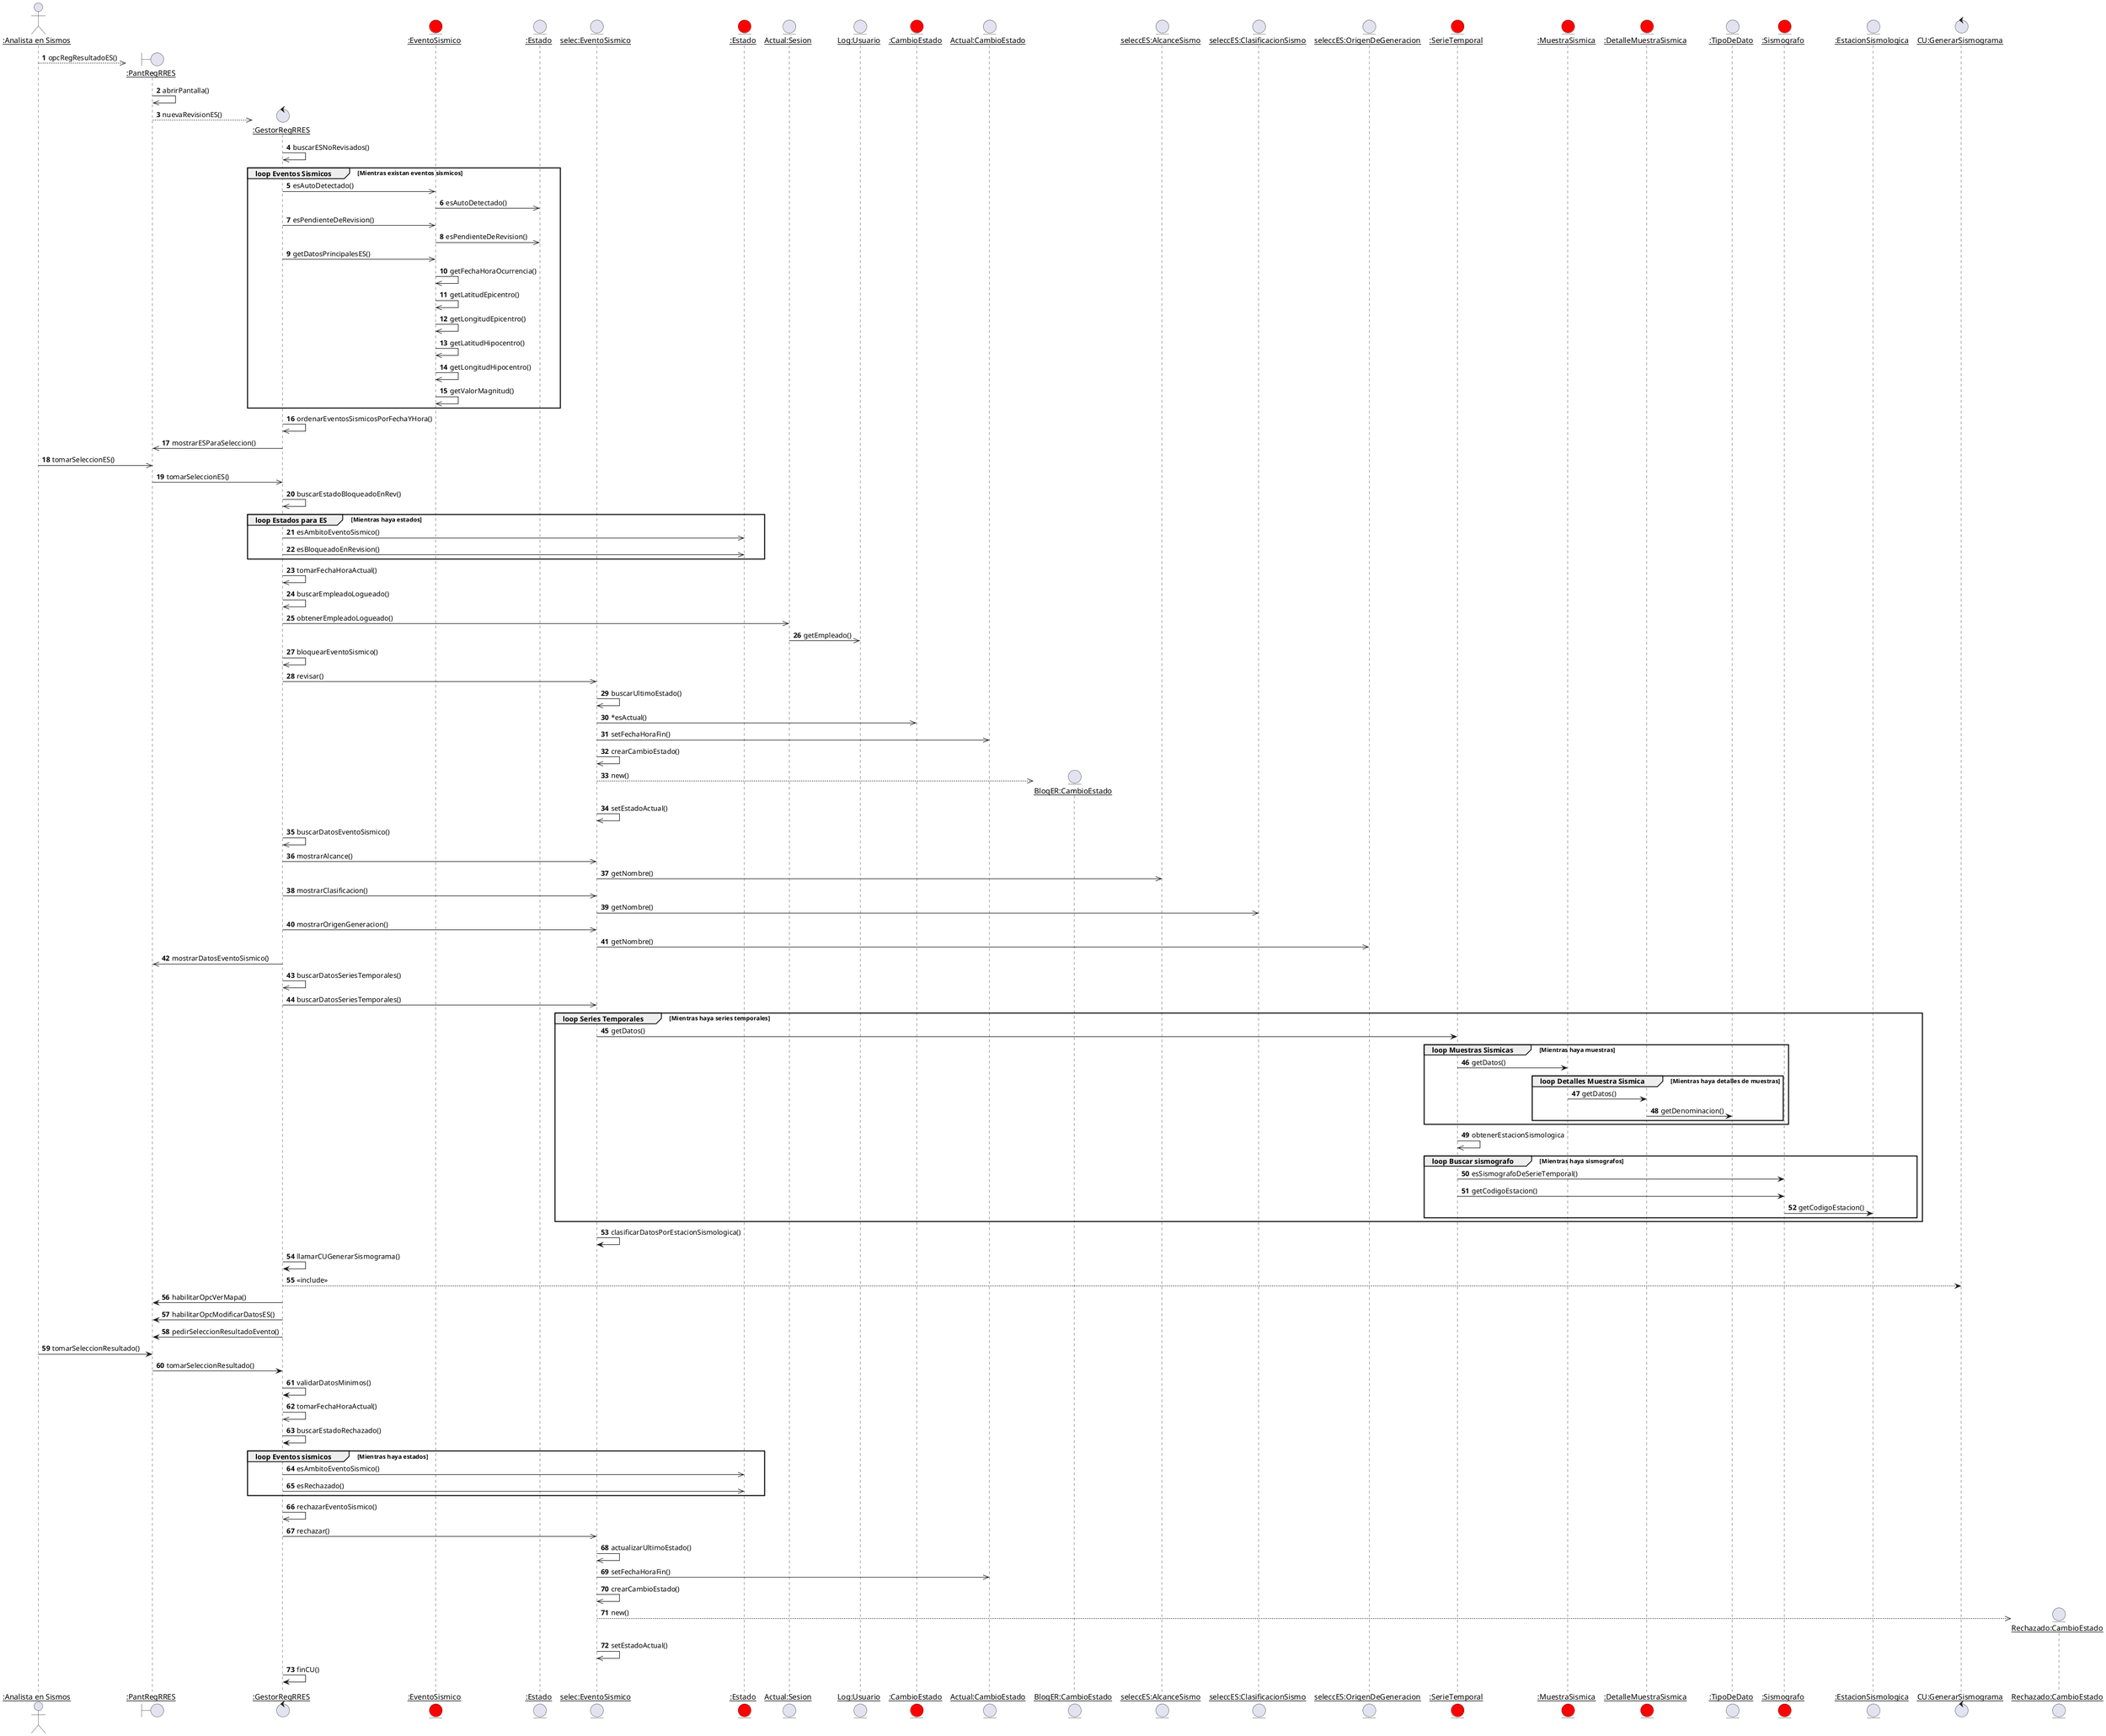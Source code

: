 @startuml realizacionCU23 - PPAI Red Sismica

autonumber

actor "__:Analista en Sismos__" as AeS

create boundary "__:PantRegRRES__" as PRR
AeS -->> PRR: opcRegResultadoES()
PRR ->> PRR: abrirPantalla()

create control "__:GestorRegRRES__" as GR
PRR -->> GR: nuevaRevisionES()

GR ->> GR: buscarESNoRevisados()

entity "__:EventoSismico__" as ES #Red
entity "__:Estado__" as E

group loop Eventos Sismicos [Mientras existan eventos sismicos]
    GR ->> ES: esAutoDetectado()
    ES ->> E: esAutoDetectado()

    GR ->> ES: esPendienteDeRevision()
    ES ->> E: esPendienteDeRevision()

    GR ->> ES: getDatosPrincipalesES()

    ES ->> ES: getFechaHoraOcurrencia()
    ES ->> ES: getLatitudEpicentro()
    ES ->> ES: getLongitudEpicentro()
    ES ->> ES: getLatitudHipocentro()
    ES ->> ES: getLongitudHipocentro()
    ES ->> ES: getValorMagnitud()
end

GR ->> GR: ordenarEventosSismicosPorFechaYHora()

GR ->> PRR: mostrarESParaSeleccion()
AeS ->> PRR: tomarSeleccionES()
PRR ->> GR: tomarSeleccionES()

entity "__selec:EventoSismico__" as SES

GR ->> GR: buscarEstadoBloqueadoEnRev()
entity "__:Estado__" as allE #red

group loop Estados para ES[Mientras haya estados]
    GR ->> allE: esAmbitoEventoSismico()
    GR ->> allE: esBloqueadoEnRevision()
end

GR ->> GR: tomarFechaHoraActual()
GR ->> GR: buscarEmpleadoLogueado()
entity "__Actual:Sesion__" as SA
GR ->> SA: obtenerEmpleadoLogueado()
entity "__Log:Usuario__" as UL
SA ->> UL: getEmpleado()
GR ->> GR: bloquearEventoSismico()
GR ->> SES: revisar()
entity "__:CambioEstado__" as allCE #red
SES ->> SES: buscarUltimoEstado()
SES ->> allCE: ~*esActual()
entity "__Actual:CambioEstado__" as ACE
SES ->> ACE: setFechaHoraFin()

SES ->> SES: crearCambioEstado()

create entity "__BloqER:CambioEstado__" as CE
SES -->> CE: new()
SES ->> SES: setEstadoActual()

GR ->> GR: buscarDatosEventoSismico()
GR ->> SES: mostrarAlcance()

entity "__seleccES:AlcanceSismo__" as esAS

SES ->> esAS: getNombre()

GR ->> SES: mostrarClasificacion()

entity "__seleccES:ClasificacionSismo__" as esCS

SES ->> esCS: getNombre()

GR ->> SES: mostrarOrigenGeneracion()

entity "__seleccES:OrigenDeGeneracion__" as esOG

SES ->> esOG: getNombre()

GR->>PRR: mostrarDatosEventoSismico()

GR ->> GR: buscarDatosSeriesTemporales()

GR ->> SES: buscarDatosSeriesTemporales()

entity "__:SerieTemporal__" as ST #red

group loop Series Temporales [Mientras haya series temporales]
    SES -> ST: getDatos()
    group loop Muestras Sismicas [Mientras haya muestras]
        entity "__:MuestraSismica__" as MS #red
        ST -> MS: getDatos()
        group loop Detalles Muestra Sismica [Mientras haya detalles de muestras]
            entity "__:DetalleMuestraSismica__" as DMS #red
            MS -> DMS: getDatos()
            entity "__:TipoDeDato__" as TdD
            ' Antes de esto podría buscar las denominaciones (dependencia) que necesito y luego preguntarle esTuDenominacion()
            DMS -> TdD: getDenominacion()
        end
    end
    ST ->> ST: obtenerEstacionSismologica
    group loop Buscar sismografo [Mientras haya sismografos]
    entity "__:Sismografo__" as S #Red
    ST -> S: esSismografoDeSerieTemporal()
    ST -> S: getCodigoEstacion()
    entity "__:EstacionSismologica__" as ETS
    S -> ETS: getCodigoEstacion()
    end
end

SES -> SES: clasificarDatosPorEstacionSismologica()

GR -> GR: llamarCUGenerarSismograma()

control "__CU:GenerarSismograma__" as CUSG
GR --> CUSG: <<include>>

GR -> PRR: habilitarOpcVerMapa()
GR -> PRR: habilitarOpcModificarDatosES()
' Puede que acá tenga tomarDatos para cada item que no modifica, y que el valor por defecto sea el que estaba. 
GR -> PRR: pedirSeleccionResultadoEvento()
AeS -> PRR: tomarSeleccionResultado()
PRR -> GR: tomarSeleccionResultado()
GR -> GR: validarDatosMinimos()
GR ->> GR: tomarFechaHoraActual()
GR -> GR: buscarEstadoRechazado()

group loop Eventos sismicos [Mientras haya estados]
    GR ->> allE: esAmbitoEventoSismico()
    GR ->> allE: esRechazado()
end

GR ->> GR: rechazarEventoSismico()
GR ->> SES: rechazar()
SES ->> SES: actualizarUltimoEstado()
SES ->> ACE: setFechaHoraFin()

SES ->> SES: crearCambioEstado()

create entity "__Rechazado:CambioEstado__" as RCE
SES -->> RCE: new()
SES ->> SES: setEstadoActual()

GR -> GR: finCU()

@enduml

